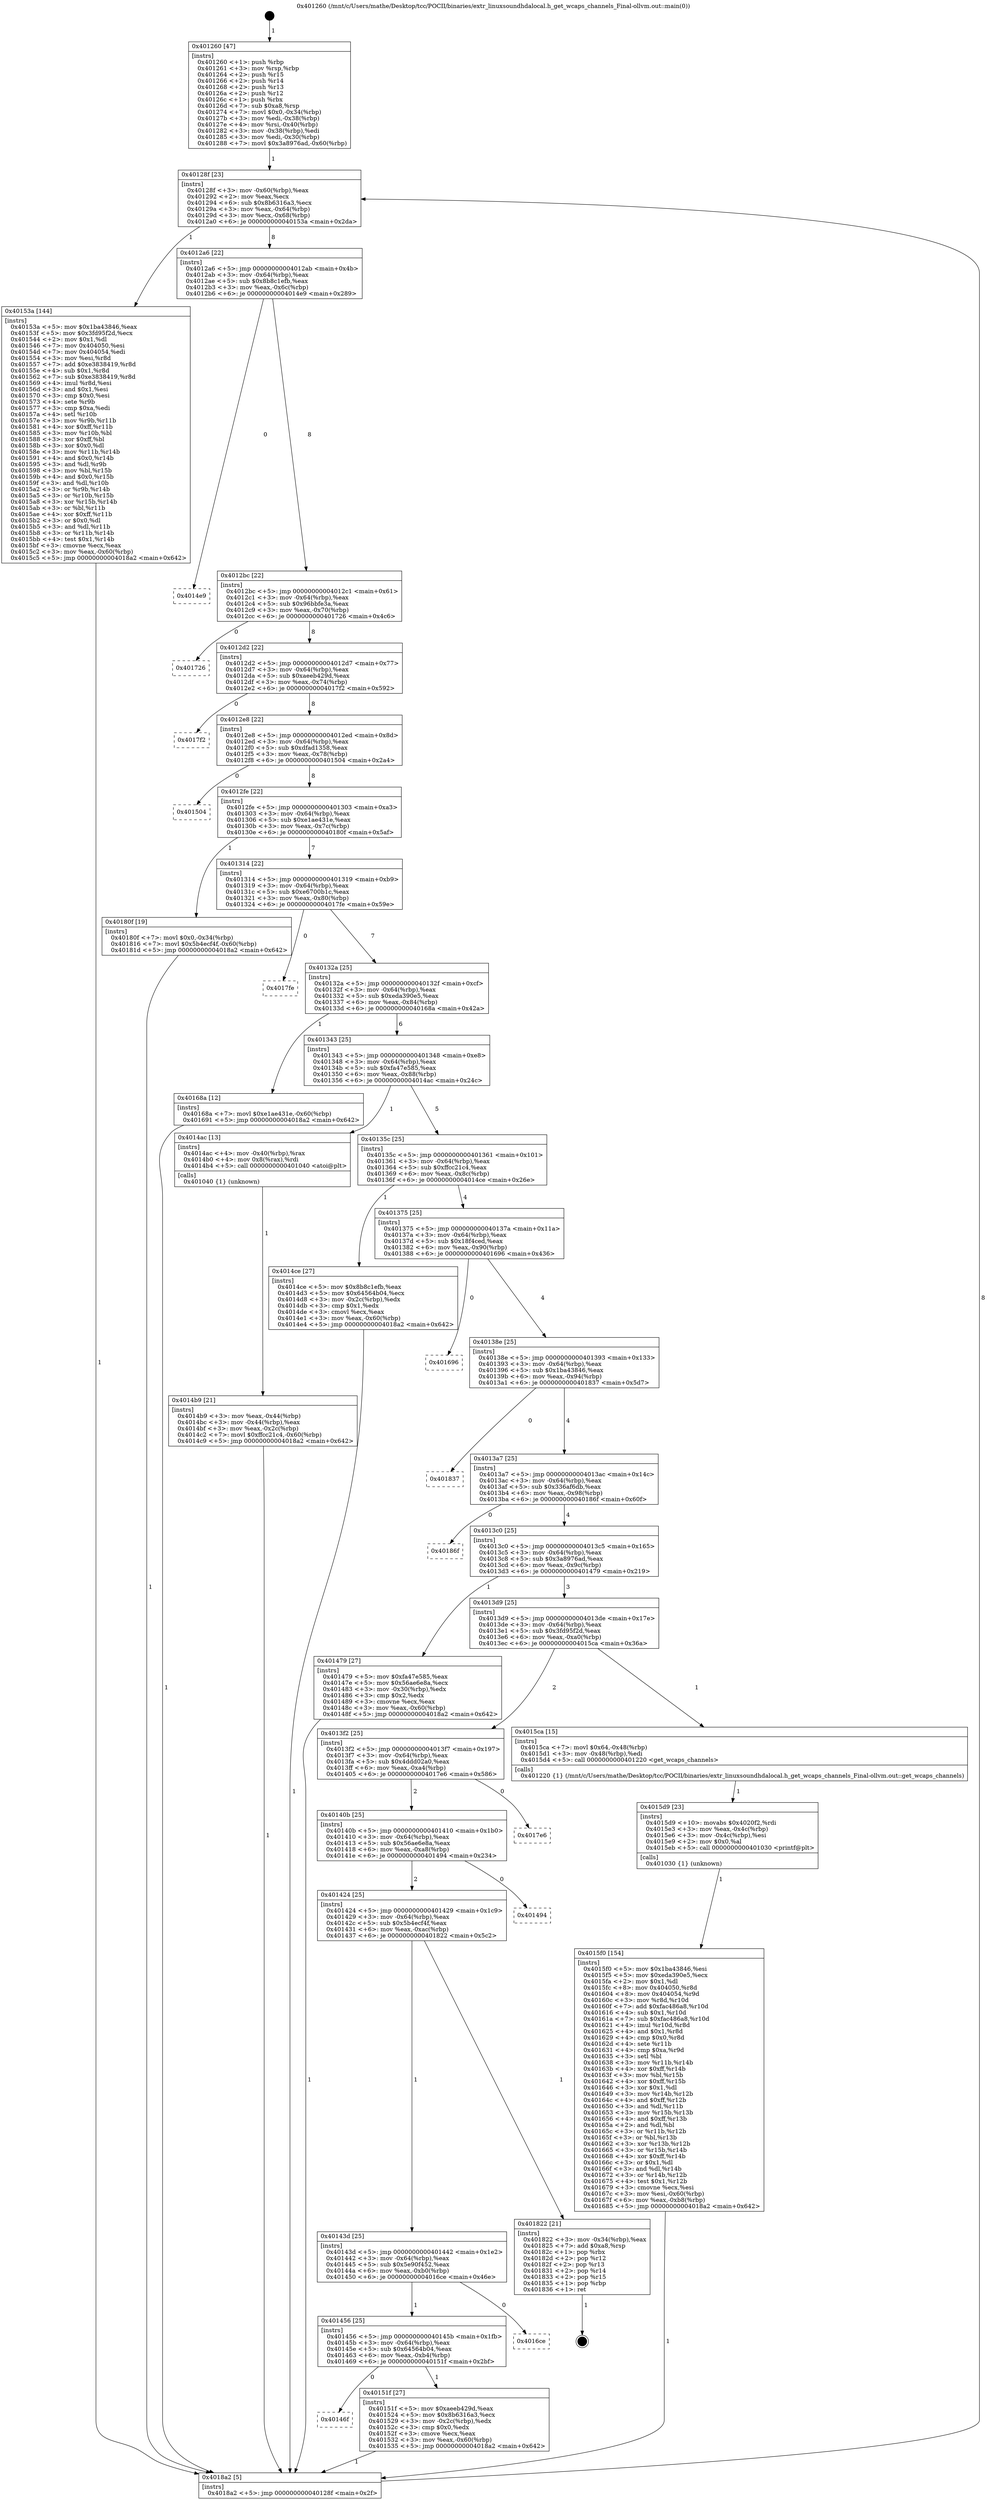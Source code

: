 digraph "0x401260" {
  label = "0x401260 (/mnt/c/Users/mathe/Desktop/tcc/POCII/binaries/extr_linuxsoundhdalocal.h_get_wcaps_channels_Final-ollvm.out::main(0))"
  labelloc = "t"
  node[shape=record]

  Entry [label="",width=0.3,height=0.3,shape=circle,fillcolor=black,style=filled]
  "0x40128f" [label="{
     0x40128f [23]\l
     | [instrs]\l
     &nbsp;&nbsp;0x40128f \<+3\>: mov -0x60(%rbp),%eax\l
     &nbsp;&nbsp;0x401292 \<+2\>: mov %eax,%ecx\l
     &nbsp;&nbsp;0x401294 \<+6\>: sub $0x8b6316a3,%ecx\l
     &nbsp;&nbsp;0x40129a \<+3\>: mov %eax,-0x64(%rbp)\l
     &nbsp;&nbsp;0x40129d \<+3\>: mov %ecx,-0x68(%rbp)\l
     &nbsp;&nbsp;0x4012a0 \<+6\>: je 000000000040153a \<main+0x2da\>\l
  }"]
  "0x40153a" [label="{
     0x40153a [144]\l
     | [instrs]\l
     &nbsp;&nbsp;0x40153a \<+5\>: mov $0x1ba43846,%eax\l
     &nbsp;&nbsp;0x40153f \<+5\>: mov $0x3fd95f2d,%ecx\l
     &nbsp;&nbsp;0x401544 \<+2\>: mov $0x1,%dl\l
     &nbsp;&nbsp;0x401546 \<+7\>: mov 0x404050,%esi\l
     &nbsp;&nbsp;0x40154d \<+7\>: mov 0x404054,%edi\l
     &nbsp;&nbsp;0x401554 \<+3\>: mov %esi,%r8d\l
     &nbsp;&nbsp;0x401557 \<+7\>: add $0xe3838419,%r8d\l
     &nbsp;&nbsp;0x40155e \<+4\>: sub $0x1,%r8d\l
     &nbsp;&nbsp;0x401562 \<+7\>: sub $0xe3838419,%r8d\l
     &nbsp;&nbsp;0x401569 \<+4\>: imul %r8d,%esi\l
     &nbsp;&nbsp;0x40156d \<+3\>: and $0x1,%esi\l
     &nbsp;&nbsp;0x401570 \<+3\>: cmp $0x0,%esi\l
     &nbsp;&nbsp;0x401573 \<+4\>: sete %r9b\l
     &nbsp;&nbsp;0x401577 \<+3\>: cmp $0xa,%edi\l
     &nbsp;&nbsp;0x40157a \<+4\>: setl %r10b\l
     &nbsp;&nbsp;0x40157e \<+3\>: mov %r9b,%r11b\l
     &nbsp;&nbsp;0x401581 \<+4\>: xor $0xff,%r11b\l
     &nbsp;&nbsp;0x401585 \<+3\>: mov %r10b,%bl\l
     &nbsp;&nbsp;0x401588 \<+3\>: xor $0xff,%bl\l
     &nbsp;&nbsp;0x40158b \<+3\>: xor $0x0,%dl\l
     &nbsp;&nbsp;0x40158e \<+3\>: mov %r11b,%r14b\l
     &nbsp;&nbsp;0x401591 \<+4\>: and $0x0,%r14b\l
     &nbsp;&nbsp;0x401595 \<+3\>: and %dl,%r9b\l
     &nbsp;&nbsp;0x401598 \<+3\>: mov %bl,%r15b\l
     &nbsp;&nbsp;0x40159b \<+4\>: and $0x0,%r15b\l
     &nbsp;&nbsp;0x40159f \<+3\>: and %dl,%r10b\l
     &nbsp;&nbsp;0x4015a2 \<+3\>: or %r9b,%r14b\l
     &nbsp;&nbsp;0x4015a5 \<+3\>: or %r10b,%r15b\l
     &nbsp;&nbsp;0x4015a8 \<+3\>: xor %r15b,%r14b\l
     &nbsp;&nbsp;0x4015ab \<+3\>: or %bl,%r11b\l
     &nbsp;&nbsp;0x4015ae \<+4\>: xor $0xff,%r11b\l
     &nbsp;&nbsp;0x4015b2 \<+3\>: or $0x0,%dl\l
     &nbsp;&nbsp;0x4015b5 \<+3\>: and %dl,%r11b\l
     &nbsp;&nbsp;0x4015b8 \<+3\>: or %r11b,%r14b\l
     &nbsp;&nbsp;0x4015bb \<+4\>: test $0x1,%r14b\l
     &nbsp;&nbsp;0x4015bf \<+3\>: cmovne %ecx,%eax\l
     &nbsp;&nbsp;0x4015c2 \<+3\>: mov %eax,-0x60(%rbp)\l
     &nbsp;&nbsp;0x4015c5 \<+5\>: jmp 00000000004018a2 \<main+0x642\>\l
  }"]
  "0x4012a6" [label="{
     0x4012a6 [22]\l
     | [instrs]\l
     &nbsp;&nbsp;0x4012a6 \<+5\>: jmp 00000000004012ab \<main+0x4b\>\l
     &nbsp;&nbsp;0x4012ab \<+3\>: mov -0x64(%rbp),%eax\l
     &nbsp;&nbsp;0x4012ae \<+5\>: sub $0x8b8c1efb,%eax\l
     &nbsp;&nbsp;0x4012b3 \<+3\>: mov %eax,-0x6c(%rbp)\l
     &nbsp;&nbsp;0x4012b6 \<+6\>: je 00000000004014e9 \<main+0x289\>\l
  }"]
  Exit [label="",width=0.3,height=0.3,shape=circle,fillcolor=black,style=filled,peripheries=2]
  "0x4014e9" [label="{
     0x4014e9\l
  }", style=dashed]
  "0x4012bc" [label="{
     0x4012bc [22]\l
     | [instrs]\l
     &nbsp;&nbsp;0x4012bc \<+5\>: jmp 00000000004012c1 \<main+0x61\>\l
     &nbsp;&nbsp;0x4012c1 \<+3\>: mov -0x64(%rbp),%eax\l
     &nbsp;&nbsp;0x4012c4 \<+5\>: sub $0x96bbfe3a,%eax\l
     &nbsp;&nbsp;0x4012c9 \<+3\>: mov %eax,-0x70(%rbp)\l
     &nbsp;&nbsp;0x4012cc \<+6\>: je 0000000000401726 \<main+0x4c6\>\l
  }"]
  "0x4015f0" [label="{
     0x4015f0 [154]\l
     | [instrs]\l
     &nbsp;&nbsp;0x4015f0 \<+5\>: mov $0x1ba43846,%esi\l
     &nbsp;&nbsp;0x4015f5 \<+5\>: mov $0xeda390e5,%ecx\l
     &nbsp;&nbsp;0x4015fa \<+2\>: mov $0x1,%dl\l
     &nbsp;&nbsp;0x4015fc \<+8\>: mov 0x404050,%r8d\l
     &nbsp;&nbsp;0x401604 \<+8\>: mov 0x404054,%r9d\l
     &nbsp;&nbsp;0x40160c \<+3\>: mov %r8d,%r10d\l
     &nbsp;&nbsp;0x40160f \<+7\>: add $0xfac486a8,%r10d\l
     &nbsp;&nbsp;0x401616 \<+4\>: sub $0x1,%r10d\l
     &nbsp;&nbsp;0x40161a \<+7\>: sub $0xfac486a8,%r10d\l
     &nbsp;&nbsp;0x401621 \<+4\>: imul %r10d,%r8d\l
     &nbsp;&nbsp;0x401625 \<+4\>: and $0x1,%r8d\l
     &nbsp;&nbsp;0x401629 \<+4\>: cmp $0x0,%r8d\l
     &nbsp;&nbsp;0x40162d \<+4\>: sete %r11b\l
     &nbsp;&nbsp;0x401631 \<+4\>: cmp $0xa,%r9d\l
     &nbsp;&nbsp;0x401635 \<+3\>: setl %bl\l
     &nbsp;&nbsp;0x401638 \<+3\>: mov %r11b,%r14b\l
     &nbsp;&nbsp;0x40163b \<+4\>: xor $0xff,%r14b\l
     &nbsp;&nbsp;0x40163f \<+3\>: mov %bl,%r15b\l
     &nbsp;&nbsp;0x401642 \<+4\>: xor $0xff,%r15b\l
     &nbsp;&nbsp;0x401646 \<+3\>: xor $0x1,%dl\l
     &nbsp;&nbsp;0x401649 \<+3\>: mov %r14b,%r12b\l
     &nbsp;&nbsp;0x40164c \<+4\>: and $0xff,%r12b\l
     &nbsp;&nbsp;0x401650 \<+3\>: and %dl,%r11b\l
     &nbsp;&nbsp;0x401653 \<+3\>: mov %r15b,%r13b\l
     &nbsp;&nbsp;0x401656 \<+4\>: and $0xff,%r13b\l
     &nbsp;&nbsp;0x40165a \<+2\>: and %dl,%bl\l
     &nbsp;&nbsp;0x40165c \<+3\>: or %r11b,%r12b\l
     &nbsp;&nbsp;0x40165f \<+3\>: or %bl,%r13b\l
     &nbsp;&nbsp;0x401662 \<+3\>: xor %r13b,%r12b\l
     &nbsp;&nbsp;0x401665 \<+3\>: or %r15b,%r14b\l
     &nbsp;&nbsp;0x401668 \<+4\>: xor $0xff,%r14b\l
     &nbsp;&nbsp;0x40166c \<+3\>: or $0x1,%dl\l
     &nbsp;&nbsp;0x40166f \<+3\>: and %dl,%r14b\l
     &nbsp;&nbsp;0x401672 \<+3\>: or %r14b,%r12b\l
     &nbsp;&nbsp;0x401675 \<+4\>: test $0x1,%r12b\l
     &nbsp;&nbsp;0x401679 \<+3\>: cmovne %ecx,%esi\l
     &nbsp;&nbsp;0x40167c \<+3\>: mov %esi,-0x60(%rbp)\l
     &nbsp;&nbsp;0x40167f \<+6\>: mov %eax,-0xb8(%rbp)\l
     &nbsp;&nbsp;0x401685 \<+5\>: jmp 00000000004018a2 \<main+0x642\>\l
  }"]
  "0x401726" [label="{
     0x401726\l
  }", style=dashed]
  "0x4012d2" [label="{
     0x4012d2 [22]\l
     | [instrs]\l
     &nbsp;&nbsp;0x4012d2 \<+5\>: jmp 00000000004012d7 \<main+0x77\>\l
     &nbsp;&nbsp;0x4012d7 \<+3\>: mov -0x64(%rbp),%eax\l
     &nbsp;&nbsp;0x4012da \<+5\>: sub $0xaeeb429d,%eax\l
     &nbsp;&nbsp;0x4012df \<+3\>: mov %eax,-0x74(%rbp)\l
     &nbsp;&nbsp;0x4012e2 \<+6\>: je 00000000004017f2 \<main+0x592\>\l
  }"]
  "0x4015d9" [label="{
     0x4015d9 [23]\l
     | [instrs]\l
     &nbsp;&nbsp;0x4015d9 \<+10\>: movabs $0x4020f2,%rdi\l
     &nbsp;&nbsp;0x4015e3 \<+3\>: mov %eax,-0x4c(%rbp)\l
     &nbsp;&nbsp;0x4015e6 \<+3\>: mov -0x4c(%rbp),%esi\l
     &nbsp;&nbsp;0x4015e9 \<+2\>: mov $0x0,%al\l
     &nbsp;&nbsp;0x4015eb \<+5\>: call 0000000000401030 \<printf@plt\>\l
     | [calls]\l
     &nbsp;&nbsp;0x401030 \{1\} (unknown)\l
  }"]
  "0x4017f2" [label="{
     0x4017f2\l
  }", style=dashed]
  "0x4012e8" [label="{
     0x4012e8 [22]\l
     | [instrs]\l
     &nbsp;&nbsp;0x4012e8 \<+5\>: jmp 00000000004012ed \<main+0x8d\>\l
     &nbsp;&nbsp;0x4012ed \<+3\>: mov -0x64(%rbp),%eax\l
     &nbsp;&nbsp;0x4012f0 \<+5\>: sub $0xdfad1358,%eax\l
     &nbsp;&nbsp;0x4012f5 \<+3\>: mov %eax,-0x78(%rbp)\l
     &nbsp;&nbsp;0x4012f8 \<+6\>: je 0000000000401504 \<main+0x2a4\>\l
  }"]
  "0x40146f" [label="{
     0x40146f\l
  }", style=dashed]
  "0x401504" [label="{
     0x401504\l
  }", style=dashed]
  "0x4012fe" [label="{
     0x4012fe [22]\l
     | [instrs]\l
     &nbsp;&nbsp;0x4012fe \<+5\>: jmp 0000000000401303 \<main+0xa3\>\l
     &nbsp;&nbsp;0x401303 \<+3\>: mov -0x64(%rbp),%eax\l
     &nbsp;&nbsp;0x401306 \<+5\>: sub $0xe1ae431e,%eax\l
     &nbsp;&nbsp;0x40130b \<+3\>: mov %eax,-0x7c(%rbp)\l
     &nbsp;&nbsp;0x40130e \<+6\>: je 000000000040180f \<main+0x5af\>\l
  }"]
  "0x40151f" [label="{
     0x40151f [27]\l
     | [instrs]\l
     &nbsp;&nbsp;0x40151f \<+5\>: mov $0xaeeb429d,%eax\l
     &nbsp;&nbsp;0x401524 \<+5\>: mov $0x8b6316a3,%ecx\l
     &nbsp;&nbsp;0x401529 \<+3\>: mov -0x2c(%rbp),%edx\l
     &nbsp;&nbsp;0x40152c \<+3\>: cmp $0x0,%edx\l
     &nbsp;&nbsp;0x40152f \<+3\>: cmove %ecx,%eax\l
     &nbsp;&nbsp;0x401532 \<+3\>: mov %eax,-0x60(%rbp)\l
     &nbsp;&nbsp;0x401535 \<+5\>: jmp 00000000004018a2 \<main+0x642\>\l
  }"]
  "0x40180f" [label="{
     0x40180f [19]\l
     | [instrs]\l
     &nbsp;&nbsp;0x40180f \<+7\>: movl $0x0,-0x34(%rbp)\l
     &nbsp;&nbsp;0x401816 \<+7\>: movl $0x5b4ecf4f,-0x60(%rbp)\l
     &nbsp;&nbsp;0x40181d \<+5\>: jmp 00000000004018a2 \<main+0x642\>\l
  }"]
  "0x401314" [label="{
     0x401314 [22]\l
     | [instrs]\l
     &nbsp;&nbsp;0x401314 \<+5\>: jmp 0000000000401319 \<main+0xb9\>\l
     &nbsp;&nbsp;0x401319 \<+3\>: mov -0x64(%rbp),%eax\l
     &nbsp;&nbsp;0x40131c \<+5\>: sub $0xe6700b1c,%eax\l
     &nbsp;&nbsp;0x401321 \<+3\>: mov %eax,-0x80(%rbp)\l
     &nbsp;&nbsp;0x401324 \<+6\>: je 00000000004017fe \<main+0x59e\>\l
  }"]
  "0x401456" [label="{
     0x401456 [25]\l
     | [instrs]\l
     &nbsp;&nbsp;0x401456 \<+5\>: jmp 000000000040145b \<main+0x1fb\>\l
     &nbsp;&nbsp;0x40145b \<+3\>: mov -0x64(%rbp),%eax\l
     &nbsp;&nbsp;0x40145e \<+5\>: sub $0x64564b04,%eax\l
     &nbsp;&nbsp;0x401463 \<+6\>: mov %eax,-0xb4(%rbp)\l
     &nbsp;&nbsp;0x401469 \<+6\>: je 000000000040151f \<main+0x2bf\>\l
  }"]
  "0x4017fe" [label="{
     0x4017fe\l
  }", style=dashed]
  "0x40132a" [label="{
     0x40132a [25]\l
     | [instrs]\l
     &nbsp;&nbsp;0x40132a \<+5\>: jmp 000000000040132f \<main+0xcf\>\l
     &nbsp;&nbsp;0x40132f \<+3\>: mov -0x64(%rbp),%eax\l
     &nbsp;&nbsp;0x401332 \<+5\>: sub $0xeda390e5,%eax\l
     &nbsp;&nbsp;0x401337 \<+6\>: mov %eax,-0x84(%rbp)\l
     &nbsp;&nbsp;0x40133d \<+6\>: je 000000000040168a \<main+0x42a\>\l
  }"]
  "0x4016ce" [label="{
     0x4016ce\l
  }", style=dashed]
  "0x40168a" [label="{
     0x40168a [12]\l
     | [instrs]\l
     &nbsp;&nbsp;0x40168a \<+7\>: movl $0xe1ae431e,-0x60(%rbp)\l
     &nbsp;&nbsp;0x401691 \<+5\>: jmp 00000000004018a2 \<main+0x642\>\l
  }"]
  "0x401343" [label="{
     0x401343 [25]\l
     | [instrs]\l
     &nbsp;&nbsp;0x401343 \<+5\>: jmp 0000000000401348 \<main+0xe8\>\l
     &nbsp;&nbsp;0x401348 \<+3\>: mov -0x64(%rbp),%eax\l
     &nbsp;&nbsp;0x40134b \<+5\>: sub $0xfa47e585,%eax\l
     &nbsp;&nbsp;0x401350 \<+6\>: mov %eax,-0x88(%rbp)\l
     &nbsp;&nbsp;0x401356 \<+6\>: je 00000000004014ac \<main+0x24c\>\l
  }"]
  "0x40143d" [label="{
     0x40143d [25]\l
     | [instrs]\l
     &nbsp;&nbsp;0x40143d \<+5\>: jmp 0000000000401442 \<main+0x1e2\>\l
     &nbsp;&nbsp;0x401442 \<+3\>: mov -0x64(%rbp),%eax\l
     &nbsp;&nbsp;0x401445 \<+5\>: sub $0x5e90f452,%eax\l
     &nbsp;&nbsp;0x40144a \<+6\>: mov %eax,-0xb0(%rbp)\l
     &nbsp;&nbsp;0x401450 \<+6\>: je 00000000004016ce \<main+0x46e\>\l
  }"]
  "0x4014ac" [label="{
     0x4014ac [13]\l
     | [instrs]\l
     &nbsp;&nbsp;0x4014ac \<+4\>: mov -0x40(%rbp),%rax\l
     &nbsp;&nbsp;0x4014b0 \<+4\>: mov 0x8(%rax),%rdi\l
     &nbsp;&nbsp;0x4014b4 \<+5\>: call 0000000000401040 \<atoi@plt\>\l
     | [calls]\l
     &nbsp;&nbsp;0x401040 \{1\} (unknown)\l
  }"]
  "0x40135c" [label="{
     0x40135c [25]\l
     | [instrs]\l
     &nbsp;&nbsp;0x40135c \<+5\>: jmp 0000000000401361 \<main+0x101\>\l
     &nbsp;&nbsp;0x401361 \<+3\>: mov -0x64(%rbp),%eax\l
     &nbsp;&nbsp;0x401364 \<+5\>: sub $0xffcc21c4,%eax\l
     &nbsp;&nbsp;0x401369 \<+6\>: mov %eax,-0x8c(%rbp)\l
     &nbsp;&nbsp;0x40136f \<+6\>: je 00000000004014ce \<main+0x26e\>\l
  }"]
  "0x401822" [label="{
     0x401822 [21]\l
     | [instrs]\l
     &nbsp;&nbsp;0x401822 \<+3\>: mov -0x34(%rbp),%eax\l
     &nbsp;&nbsp;0x401825 \<+7\>: add $0xa8,%rsp\l
     &nbsp;&nbsp;0x40182c \<+1\>: pop %rbx\l
     &nbsp;&nbsp;0x40182d \<+2\>: pop %r12\l
     &nbsp;&nbsp;0x40182f \<+2\>: pop %r13\l
     &nbsp;&nbsp;0x401831 \<+2\>: pop %r14\l
     &nbsp;&nbsp;0x401833 \<+2\>: pop %r15\l
     &nbsp;&nbsp;0x401835 \<+1\>: pop %rbp\l
     &nbsp;&nbsp;0x401836 \<+1\>: ret\l
  }"]
  "0x4014ce" [label="{
     0x4014ce [27]\l
     | [instrs]\l
     &nbsp;&nbsp;0x4014ce \<+5\>: mov $0x8b8c1efb,%eax\l
     &nbsp;&nbsp;0x4014d3 \<+5\>: mov $0x64564b04,%ecx\l
     &nbsp;&nbsp;0x4014d8 \<+3\>: mov -0x2c(%rbp),%edx\l
     &nbsp;&nbsp;0x4014db \<+3\>: cmp $0x1,%edx\l
     &nbsp;&nbsp;0x4014de \<+3\>: cmovl %ecx,%eax\l
     &nbsp;&nbsp;0x4014e1 \<+3\>: mov %eax,-0x60(%rbp)\l
     &nbsp;&nbsp;0x4014e4 \<+5\>: jmp 00000000004018a2 \<main+0x642\>\l
  }"]
  "0x401375" [label="{
     0x401375 [25]\l
     | [instrs]\l
     &nbsp;&nbsp;0x401375 \<+5\>: jmp 000000000040137a \<main+0x11a\>\l
     &nbsp;&nbsp;0x40137a \<+3\>: mov -0x64(%rbp),%eax\l
     &nbsp;&nbsp;0x40137d \<+5\>: sub $0x18f4ced,%eax\l
     &nbsp;&nbsp;0x401382 \<+6\>: mov %eax,-0x90(%rbp)\l
     &nbsp;&nbsp;0x401388 \<+6\>: je 0000000000401696 \<main+0x436\>\l
  }"]
  "0x401424" [label="{
     0x401424 [25]\l
     | [instrs]\l
     &nbsp;&nbsp;0x401424 \<+5\>: jmp 0000000000401429 \<main+0x1c9\>\l
     &nbsp;&nbsp;0x401429 \<+3\>: mov -0x64(%rbp),%eax\l
     &nbsp;&nbsp;0x40142c \<+5\>: sub $0x5b4ecf4f,%eax\l
     &nbsp;&nbsp;0x401431 \<+6\>: mov %eax,-0xac(%rbp)\l
     &nbsp;&nbsp;0x401437 \<+6\>: je 0000000000401822 \<main+0x5c2\>\l
  }"]
  "0x401696" [label="{
     0x401696\l
  }", style=dashed]
  "0x40138e" [label="{
     0x40138e [25]\l
     | [instrs]\l
     &nbsp;&nbsp;0x40138e \<+5\>: jmp 0000000000401393 \<main+0x133\>\l
     &nbsp;&nbsp;0x401393 \<+3\>: mov -0x64(%rbp),%eax\l
     &nbsp;&nbsp;0x401396 \<+5\>: sub $0x1ba43846,%eax\l
     &nbsp;&nbsp;0x40139b \<+6\>: mov %eax,-0x94(%rbp)\l
     &nbsp;&nbsp;0x4013a1 \<+6\>: je 0000000000401837 \<main+0x5d7\>\l
  }"]
  "0x401494" [label="{
     0x401494\l
  }", style=dashed]
  "0x401837" [label="{
     0x401837\l
  }", style=dashed]
  "0x4013a7" [label="{
     0x4013a7 [25]\l
     | [instrs]\l
     &nbsp;&nbsp;0x4013a7 \<+5\>: jmp 00000000004013ac \<main+0x14c\>\l
     &nbsp;&nbsp;0x4013ac \<+3\>: mov -0x64(%rbp),%eax\l
     &nbsp;&nbsp;0x4013af \<+5\>: sub $0x336af6db,%eax\l
     &nbsp;&nbsp;0x4013b4 \<+6\>: mov %eax,-0x98(%rbp)\l
     &nbsp;&nbsp;0x4013ba \<+6\>: je 000000000040186f \<main+0x60f\>\l
  }"]
  "0x40140b" [label="{
     0x40140b [25]\l
     | [instrs]\l
     &nbsp;&nbsp;0x40140b \<+5\>: jmp 0000000000401410 \<main+0x1b0\>\l
     &nbsp;&nbsp;0x401410 \<+3\>: mov -0x64(%rbp),%eax\l
     &nbsp;&nbsp;0x401413 \<+5\>: sub $0x56ae6e8a,%eax\l
     &nbsp;&nbsp;0x401418 \<+6\>: mov %eax,-0xa8(%rbp)\l
     &nbsp;&nbsp;0x40141e \<+6\>: je 0000000000401494 \<main+0x234\>\l
  }"]
  "0x40186f" [label="{
     0x40186f\l
  }", style=dashed]
  "0x4013c0" [label="{
     0x4013c0 [25]\l
     | [instrs]\l
     &nbsp;&nbsp;0x4013c0 \<+5\>: jmp 00000000004013c5 \<main+0x165\>\l
     &nbsp;&nbsp;0x4013c5 \<+3\>: mov -0x64(%rbp),%eax\l
     &nbsp;&nbsp;0x4013c8 \<+5\>: sub $0x3a8976ad,%eax\l
     &nbsp;&nbsp;0x4013cd \<+6\>: mov %eax,-0x9c(%rbp)\l
     &nbsp;&nbsp;0x4013d3 \<+6\>: je 0000000000401479 \<main+0x219\>\l
  }"]
  "0x4017e6" [label="{
     0x4017e6\l
  }", style=dashed]
  "0x401479" [label="{
     0x401479 [27]\l
     | [instrs]\l
     &nbsp;&nbsp;0x401479 \<+5\>: mov $0xfa47e585,%eax\l
     &nbsp;&nbsp;0x40147e \<+5\>: mov $0x56ae6e8a,%ecx\l
     &nbsp;&nbsp;0x401483 \<+3\>: mov -0x30(%rbp),%edx\l
     &nbsp;&nbsp;0x401486 \<+3\>: cmp $0x2,%edx\l
     &nbsp;&nbsp;0x401489 \<+3\>: cmovne %ecx,%eax\l
     &nbsp;&nbsp;0x40148c \<+3\>: mov %eax,-0x60(%rbp)\l
     &nbsp;&nbsp;0x40148f \<+5\>: jmp 00000000004018a2 \<main+0x642\>\l
  }"]
  "0x4013d9" [label="{
     0x4013d9 [25]\l
     | [instrs]\l
     &nbsp;&nbsp;0x4013d9 \<+5\>: jmp 00000000004013de \<main+0x17e\>\l
     &nbsp;&nbsp;0x4013de \<+3\>: mov -0x64(%rbp),%eax\l
     &nbsp;&nbsp;0x4013e1 \<+5\>: sub $0x3fd95f2d,%eax\l
     &nbsp;&nbsp;0x4013e6 \<+6\>: mov %eax,-0xa0(%rbp)\l
     &nbsp;&nbsp;0x4013ec \<+6\>: je 00000000004015ca \<main+0x36a\>\l
  }"]
  "0x4018a2" [label="{
     0x4018a2 [5]\l
     | [instrs]\l
     &nbsp;&nbsp;0x4018a2 \<+5\>: jmp 000000000040128f \<main+0x2f\>\l
  }"]
  "0x401260" [label="{
     0x401260 [47]\l
     | [instrs]\l
     &nbsp;&nbsp;0x401260 \<+1\>: push %rbp\l
     &nbsp;&nbsp;0x401261 \<+3\>: mov %rsp,%rbp\l
     &nbsp;&nbsp;0x401264 \<+2\>: push %r15\l
     &nbsp;&nbsp;0x401266 \<+2\>: push %r14\l
     &nbsp;&nbsp;0x401268 \<+2\>: push %r13\l
     &nbsp;&nbsp;0x40126a \<+2\>: push %r12\l
     &nbsp;&nbsp;0x40126c \<+1\>: push %rbx\l
     &nbsp;&nbsp;0x40126d \<+7\>: sub $0xa8,%rsp\l
     &nbsp;&nbsp;0x401274 \<+7\>: movl $0x0,-0x34(%rbp)\l
     &nbsp;&nbsp;0x40127b \<+3\>: mov %edi,-0x38(%rbp)\l
     &nbsp;&nbsp;0x40127e \<+4\>: mov %rsi,-0x40(%rbp)\l
     &nbsp;&nbsp;0x401282 \<+3\>: mov -0x38(%rbp),%edi\l
     &nbsp;&nbsp;0x401285 \<+3\>: mov %edi,-0x30(%rbp)\l
     &nbsp;&nbsp;0x401288 \<+7\>: movl $0x3a8976ad,-0x60(%rbp)\l
  }"]
  "0x4014b9" [label="{
     0x4014b9 [21]\l
     | [instrs]\l
     &nbsp;&nbsp;0x4014b9 \<+3\>: mov %eax,-0x44(%rbp)\l
     &nbsp;&nbsp;0x4014bc \<+3\>: mov -0x44(%rbp),%eax\l
     &nbsp;&nbsp;0x4014bf \<+3\>: mov %eax,-0x2c(%rbp)\l
     &nbsp;&nbsp;0x4014c2 \<+7\>: movl $0xffcc21c4,-0x60(%rbp)\l
     &nbsp;&nbsp;0x4014c9 \<+5\>: jmp 00000000004018a2 \<main+0x642\>\l
  }"]
  "0x4013f2" [label="{
     0x4013f2 [25]\l
     | [instrs]\l
     &nbsp;&nbsp;0x4013f2 \<+5\>: jmp 00000000004013f7 \<main+0x197\>\l
     &nbsp;&nbsp;0x4013f7 \<+3\>: mov -0x64(%rbp),%eax\l
     &nbsp;&nbsp;0x4013fa \<+5\>: sub $0x4ddd02a0,%eax\l
     &nbsp;&nbsp;0x4013ff \<+6\>: mov %eax,-0xa4(%rbp)\l
     &nbsp;&nbsp;0x401405 \<+6\>: je 00000000004017e6 \<main+0x586\>\l
  }"]
  "0x4015ca" [label="{
     0x4015ca [15]\l
     | [instrs]\l
     &nbsp;&nbsp;0x4015ca \<+7\>: movl $0x64,-0x48(%rbp)\l
     &nbsp;&nbsp;0x4015d1 \<+3\>: mov -0x48(%rbp),%edi\l
     &nbsp;&nbsp;0x4015d4 \<+5\>: call 0000000000401220 \<get_wcaps_channels\>\l
     | [calls]\l
     &nbsp;&nbsp;0x401220 \{1\} (/mnt/c/Users/mathe/Desktop/tcc/POCII/binaries/extr_linuxsoundhdalocal.h_get_wcaps_channels_Final-ollvm.out::get_wcaps_channels)\l
  }"]
  Entry -> "0x401260" [label=" 1"]
  "0x40128f" -> "0x40153a" [label=" 1"]
  "0x40128f" -> "0x4012a6" [label=" 8"]
  "0x401822" -> Exit [label=" 1"]
  "0x4012a6" -> "0x4014e9" [label=" 0"]
  "0x4012a6" -> "0x4012bc" [label=" 8"]
  "0x40180f" -> "0x4018a2" [label=" 1"]
  "0x4012bc" -> "0x401726" [label=" 0"]
  "0x4012bc" -> "0x4012d2" [label=" 8"]
  "0x40168a" -> "0x4018a2" [label=" 1"]
  "0x4012d2" -> "0x4017f2" [label=" 0"]
  "0x4012d2" -> "0x4012e8" [label=" 8"]
  "0x4015f0" -> "0x4018a2" [label=" 1"]
  "0x4012e8" -> "0x401504" [label=" 0"]
  "0x4012e8" -> "0x4012fe" [label=" 8"]
  "0x4015d9" -> "0x4015f0" [label=" 1"]
  "0x4012fe" -> "0x40180f" [label=" 1"]
  "0x4012fe" -> "0x401314" [label=" 7"]
  "0x4015ca" -> "0x4015d9" [label=" 1"]
  "0x401314" -> "0x4017fe" [label=" 0"]
  "0x401314" -> "0x40132a" [label=" 7"]
  "0x40151f" -> "0x4018a2" [label=" 1"]
  "0x40132a" -> "0x40168a" [label=" 1"]
  "0x40132a" -> "0x401343" [label=" 6"]
  "0x401456" -> "0x40146f" [label=" 0"]
  "0x401343" -> "0x4014ac" [label=" 1"]
  "0x401343" -> "0x40135c" [label=" 5"]
  "0x40153a" -> "0x4018a2" [label=" 1"]
  "0x40135c" -> "0x4014ce" [label=" 1"]
  "0x40135c" -> "0x401375" [label=" 4"]
  "0x40143d" -> "0x401456" [label=" 1"]
  "0x401375" -> "0x401696" [label=" 0"]
  "0x401375" -> "0x40138e" [label=" 4"]
  "0x401456" -> "0x40151f" [label=" 1"]
  "0x40138e" -> "0x401837" [label=" 0"]
  "0x40138e" -> "0x4013a7" [label=" 4"]
  "0x401424" -> "0x40143d" [label=" 1"]
  "0x4013a7" -> "0x40186f" [label=" 0"]
  "0x4013a7" -> "0x4013c0" [label=" 4"]
  "0x40143d" -> "0x4016ce" [label=" 0"]
  "0x4013c0" -> "0x401479" [label=" 1"]
  "0x4013c0" -> "0x4013d9" [label=" 3"]
  "0x401479" -> "0x4018a2" [label=" 1"]
  "0x401260" -> "0x40128f" [label=" 1"]
  "0x4018a2" -> "0x40128f" [label=" 8"]
  "0x4014ac" -> "0x4014b9" [label=" 1"]
  "0x4014b9" -> "0x4018a2" [label=" 1"]
  "0x4014ce" -> "0x4018a2" [label=" 1"]
  "0x40140b" -> "0x401424" [label=" 2"]
  "0x4013d9" -> "0x4015ca" [label=" 1"]
  "0x4013d9" -> "0x4013f2" [label=" 2"]
  "0x40140b" -> "0x401494" [label=" 0"]
  "0x4013f2" -> "0x4017e6" [label=" 0"]
  "0x4013f2" -> "0x40140b" [label=" 2"]
  "0x401424" -> "0x401822" [label=" 1"]
}
